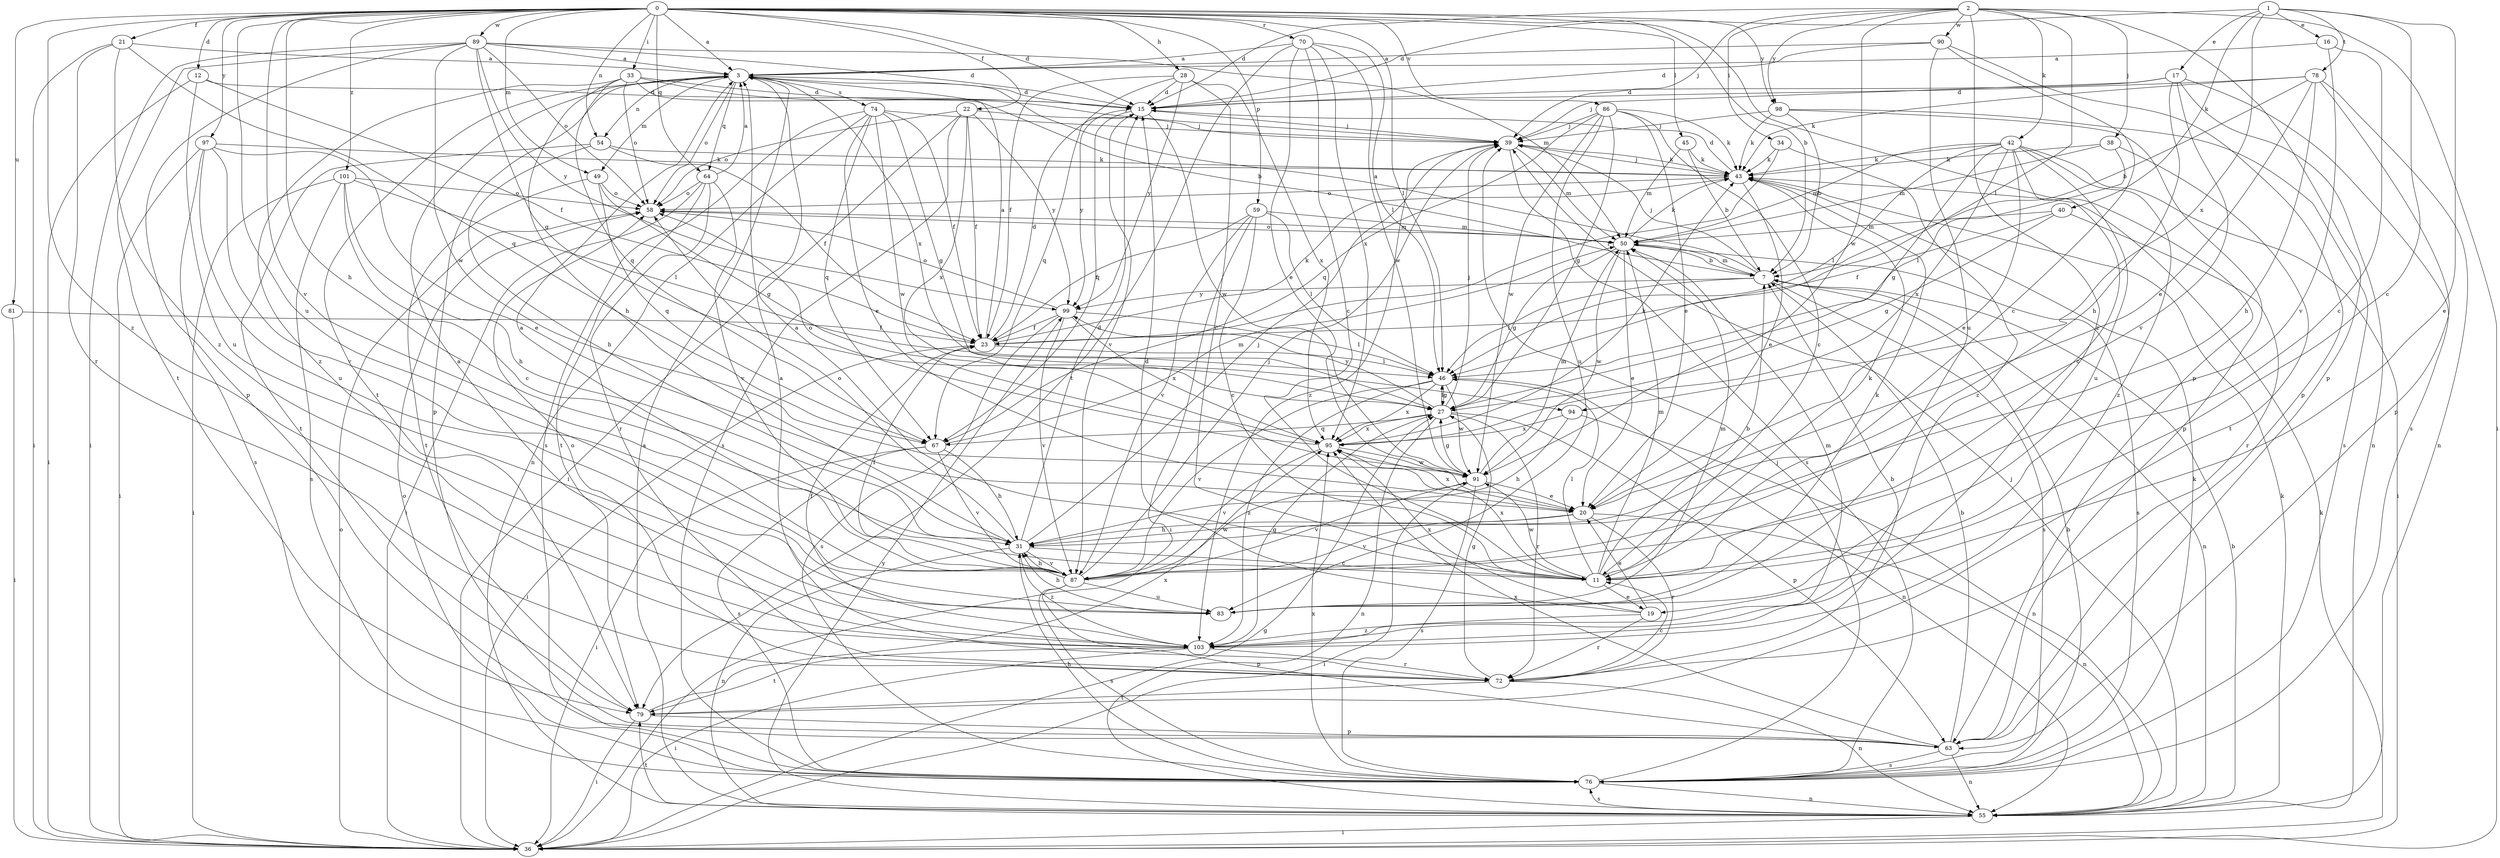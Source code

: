 strict digraph  {
0;
1;
2;
3;
7;
11;
12;
15;
16;
17;
19;
20;
21;
22;
23;
27;
28;
31;
33;
34;
36;
38;
39;
40;
42;
43;
45;
46;
49;
50;
54;
55;
58;
59;
63;
64;
67;
70;
72;
74;
76;
78;
79;
81;
83;
86;
87;
89;
90;
91;
94;
95;
97;
98;
99;
101;
103;
0 -> 3  [label=a];
0 -> 7  [label=b];
0 -> 12  [label=d];
0 -> 15  [label=d];
0 -> 21  [label=f];
0 -> 22  [label=f];
0 -> 28  [label=h];
0 -> 31  [label=h];
0 -> 33  [label=i];
0 -> 45  [label=l];
0 -> 46  [label=l];
0 -> 49  [label=m];
0 -> 54  [label=n];
0 -> 59  [label=p];
0 -> 63  [label=p];
0 -> 64  [label=q];
0 -> 70  [label=r];
0 -> 81  [label=u];
0 -> 83  [label=u];
0 -> 86  [label=v];
0 -> 87  [label=v];
0 -> 89  [label=w];
0 -> 97  [label=y];
0 -> 98  [label=y];
0 -> 101  [label=z];
0 -> 103  [label=z];
1 -> 11  [label=c];
1 -> 15  [label=d];
1 -> 16  [label=e];
1 -> 17  [label=e];
1 -> 19  [label=e];
1 -> 40  [label=k];
1 -> 78  [label=t];
1 -> 94  [label=x];
2 -> 15  [label=d];
2 -> 34  [label=i];
2 -> 36  [label=i];
2 -> 38  [label=j];
2 -> 39  [label=j];
2 -> 42  [label=k];
2 -> 46  [label=l];
2 -> 63  [label=p];
2 -> 90  [label=w];
2 -> 91  [label=w];
2 -> 98  [label=y];
2 -> 103  [label=z];
3 -> 15  [label=d];
3 -> 49  [label=m];
3 -> 54  [label=n];
3 -> 58  [label=o];
3 -> 63  [label=p];
3 -> 64  [label=q];
3 -> 74  [label=s];
3 -> 79  [label=t];
3 -> 94  [label=x];
7 -> 3  [label=a];
7 -> 39  [label=j];
7 -> 46  [label=l];
7 -> 50  [label=m];
7 -> 55  [label=n];
7 -> 76  [label=s];
7 -> 99  [label=y];
11 -> 3  [label=a];
11 -> 7  [label=b];
11 -> 19  [label=e];
11 -> 43  [label=k];
11 -> 46  [label=l];
11 -> 50  [label=m];
11 -> 91  [label=w];
11 -> 95  [label=x];
12 -> 15  [label=d];
12 -> 23  [label=f];
12 -> 36  [label=i];
12 -> 83  [label=u];
15 -> 39  [label=j];
15 -> 67  [label=q];
15 -> 87  [label=v];
15 -> 91  [label=w];
15 -> 99  [label=y];
16 -> 3  [label=a];
16 -> 11  [label=c];
16 -> 87  [label=v];
17 -> 15  [label=d];
17 -> 31  [label=h];
17 -> 39  [label=j];
17 -> 55  [label=n];
17 -> 76  [label=s];
17 -> 87  [label=v];
19 -> 15  [label=d];
19 -> 20  [label=e];
19 -> 72  [label=r];
19 -> 95  [label=x];
19 -> 103  [label=z];
20 -> 31  [label=h];
20 -> 55  [label=n];
20 -> 72  [label=r];
20 -> 87  [label=v];
20 -> 95  [label=x];
21 -> 3  [label=a];
21 -> 36  [label=i];
21 -> 67  [label=q];
21 -> 72  [label=r];
21 -> 103  [label=z];
22 -> 23  [label=f];
22 -> 36  [label=i];
22 -> 39  [label=j];
22 -> 58  [label=o];
22 -> 76  [label=s];
22 -> 95  [label=x];
22 -> 99  [label=y];
23 -> 3  [label=a];
23 -> 15  [label=d];
23 -> 36  [label=i];
23 -> 43  [label=k];
23 -> 46  [label=l];
27 -> 39  [label=j];
27 -> 46  [label=l];
27 -> 55  [label=n];
27 -> 63  [label=p];
27 -> 67  [label=q];
27 -> 72  [label=r];
27 -> 95  [label=x];
27 -> 99  [label=y];
28 -> 11  [label=c];
28 -> 15  [label=d];
28 -> 23  [label=f];
28 -> 67  [label=q];
28 -> 95  [label=x];
28 -> 99  [label=y];
31 -> 11  [label=c];
31 -> 15  [label=d];
31 -> 39  [label=j];
31 -> 55  [label=n];
31 -> 58  [label=o];
31 -> 87  [label=v];
31 -> 103  [label=z];
33 -> 7  [label=b];
33 -> 15  [label=d];
33 -> 31  [label=h];
33 -> 39  [label=j];
33 -> 58  [label=o];
33 -> 67  [label=q];
33 -> 103  [label=z];
34 -> 23  [label=f];
34 -> 43  [label=k];
34 -> 103  [label=z];
36 -> 27  [label=g];
36 -> 43  [label=k];
36 -> 58  [label=o];
38 -> 43  [label=k];
38 -> 46  [label=l];
38 -> 50  [label=m];
38 -> 79  [label=t];
39 -> 43  [label=k];
39 -> 50  [label=m];
39 -> 76  [label=s];
39 -> 103  [label=z];
40 -> 23  [label=f];
40 -> 27  [label=g];
40 -> 50  [label=m];
40 -> 72  [label=r];
42 -> 11  [label=c];
42 -> 20  [label=e];
42 -> 27  [label=g];
42 -> 36  [label=i];
42 -> 43  [label=k];
42 -> 46  [label=l];
42 -> 50  [label=m];
42 -> 83  [label=u];
42 -> 95  [label=x];
42 -> 103  [label=z];
43 -> 15  [label=d];
43 -> 20  [label=e];
43 -> 39  [label=j];
43 -> 58  [label=o];
45 -> 7  [label=b];
45 -> 43  [label=k];
45 -> 50  [label=m];
46 -> 27  [label=g];
46 -> 55  [label=n];
46 -> 87  [label=v];
46 -> 91  [label=w];
46 -> 95  [label=x];
46 -> 103  [label=z];
49 -> 27  [label=g];
49 -> 58  [label=o];
49 -> 67  [label=q];
49 -> 79  [label=t];
50 -> 7  [label=b];
50 -> 20  [label=e];
50 -> 27  [label=g];
50 -> 43  [label=k];
50 -> 58  [label=o];
50 -> 76  [label=s];
50 -> 91  [label=w];
54 -> 23  [label=f];
54 -> 31  [label=h];
54 -> 43  [label=k];
54 -> 79  [label=t];
55 -> 3  [label=a];
55 -> 7  [label=b];
55 -> 36  [label=i];
55 -> 39  [label=j];
55 -> 43  [label=k];
55 -> 76  [label=s];
55 -> 79  [label=t];
55 -> 99  [label=y];
58 -> 50  [label=m];
59 -> 11  [label=c];
59 -> 23  [label=f];
59 -> 36  [label=i];
59 -> 46  [label=l];
59 -> 50  [label=m];
59 -> 87  [label=v];
63 -> 7  [label=b];
63 -> 55  [label=n];
63 -> 76  [label=s];
63 -> 95  [label=x];
64 -> 3  [label=a];
64 -> 36  [label=i];
64 -> 58  [label=o];
64 -> 72  [label=r];
64 -> 79  [label=t];
64 -> 87  [label=v];
67 -> 31  [label=h];
67 -> 36  [label=i];
67 -> 50  [label=m];
67 -> 76  [label=s];
67 -> 87  [label=v];
70 -> 3  [label=a];
70 -> 11  [label=c];
70 -> 20  [label=e];
70 -> 46  [label=l];
70 -> 79  [label=t];
70 -> 91  [label=w];
70 -> 95  [label=x];
72 -> 3  [label=a];
72 -> 7  [label=b];
72 -> 11  [label=c];
72 -> 27  [label=g];
72 -> 55  [label=n];
72 -> 58  [label=o];
72 -> 79  [label=t];
74 -> 20  [label=e];
74 -> 23  [label=f];
74 -> 27  [label=g];
74 -> 39  [label=j];
74 -> 55  [label=n];
74 -> 67  [label=q];
74 -> 76  [label=s];
74 -> 91  [label=w];
76 -> 7  [label=b];
76 -> 31  [label=h];
76 -> 39  [label=j];
76 -> 43  [label=k];
76 -> 55  [label=n];
76 -> 58  [label=o];
76 -> 95  [label=x];
78 -> 7  [label=b];
78 -> 15  [label=d];
78 -> 20  [label=e];
78 -> 31  [label=h];
78 -> 43  [label=k];
78 -> 55  [label=n];
78 -> 63  [label=p];
79 -> 36  [label=i];
79 -> 63  [label=p];
79 -> 95  [label=x];
81 -> 23  [label=f];
81 -> 36  [label=i];
83 -> 31  [label=h];
83 -> 43  [label=k];
83 -> 50  [label=m];
86 -> 11  [label=c];
86 -> 20  [label=e];
86 -> 27  [label=g];
86 -> 39  [label=j];
86 -> 43  [label=k];
86 -> 67  [label=q];
86 -> 83  [label=u];
86 -> 91  [label=w];
87 -> 3  [label=a];
87 -> 23  [label=f];
87 -> 31  [label=h];
87 -> 39  [label=j];
87 -> 63  [label=p];
87 -> 76  [label=s];
87 -> 83  [label=u];
87 -> 91  [label=w];
89 -> 3  [label=a];
89 -> 15  [label=d];
89 -> 27  [label=g];
89 -> 36  [label=i];
89 -> 50  [label=m];
89 -> 58  [label=o];
89 -> 63  [label=p];
89 -> 79  [label=t];
89 -> 91  [label=w];
89 -> 99  [label=y];
90 -> 3  [label=a];
90 -> 11  [label=c];
90 -> 15  [label=d];
90 -> 63  [label=p];
90 -> 83  [label=u];
91 -> 20  [label=e];
91 -> 27  [label=g];
91 -> 36  [label=i];
91 -> 50  [label=m];
91 -> 76  [label=s];
91 -> 87  [label=v];
94 -> 31  [label=h];
94 -> 55  [label=n];
94 -> 95  [label=x];
95 -> 43  [label=k];
95 -> 58  [label=o];
95 -> 87  [label=v];
95 -> 91  [label=w];
97 -> 20  [label=e];
97 -> 36  [label=i];
97 -> 43  [label=k];
97 -> 76  [label=s];
97 -> 83  [label=u];
97 -> 87  [label=v];
98 -> 7  [label=b];
98 -> 39  [label=j];
98 -> 43  [label=k];
98 -> 63  [label=p];
98 -> 76  [label=s];
99 -> 23  [label=f];
99 -> 46  [label=l];
99 -> 58  [label=o];
99 -> 76  [label=s];
99 -> 87  [label=v];
99 -> 95  [label=x];
101 -> 11  [label=c];
101 -> 31  [label=h];
101 -> 36  [label=i];
101 -> 46  [label=l];
101 -> 58  [label=o];
101 -> 76  [label=s];
103 -> 3  [label=a];
103 -> 23  [label=f];
103 -> 27  [label=g];
103 -> 36  [label=i];
103 -> 50  [label=m];
103 -> 72  [label=r];
103 -> 79  [label=t];
}
